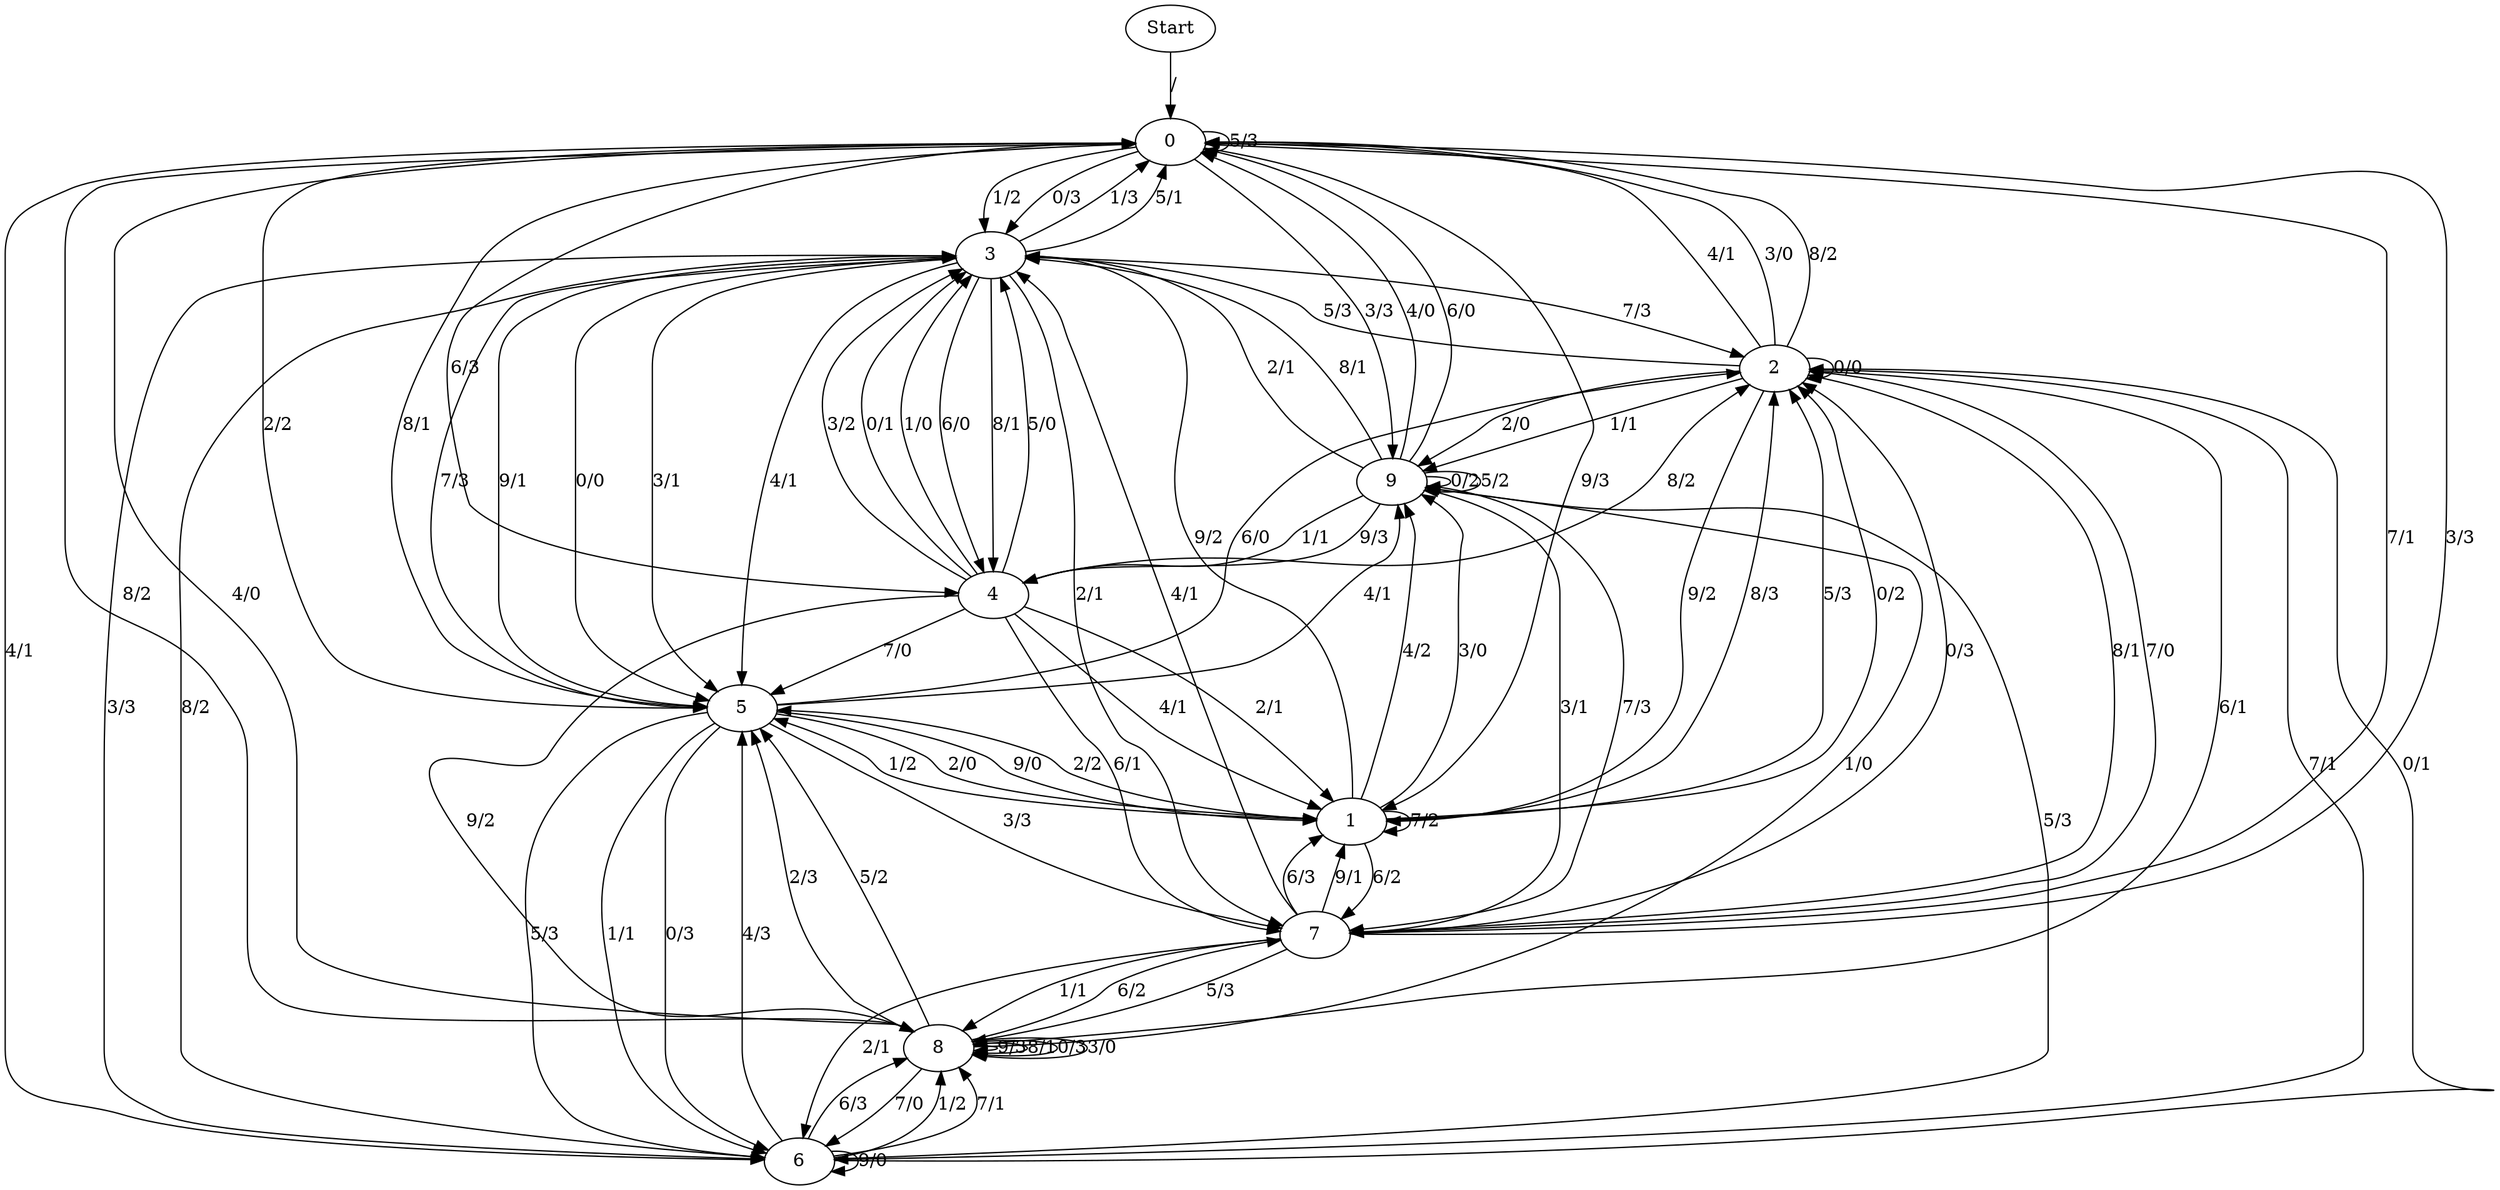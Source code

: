 digraph {
	Start -> 0 [label="/"]
	0 -> 3 [label="1/2"]
	0 -> 7 [label="7/1"]
	0 -> 4 [label="6/3"]
	0 -> 6 [label="4/1"]
	0 -> 1 [label="9/3"]
	0 -> 8 [label="8/2"]
	0 -> 5 [label="2/2"]
	0 -> 9 [label="3/3"]
	0 -> 3 [label="0/3"]
	0 -> 0 [label="5/3"]
	9 -> 0 [label="4/0"]
	9 -> 0 [label="6/0"]
	9 -> 3 [label="2/1"]
	9 -> 7 [label="3/1"]
	9 -> 4 [label="9/3"]
	9 -> 7 [label="7/3"]
	9 -> 9 [label="0/2"]
	9 -> 3 [label="8/1"]
	9 -> 4 [label="1/1"]
	9 -> 9 [label="5/2"]
	3 -> 0 [label="1/3"]
	3 -> 7 [label="2/1"]
	3 -> 5 [label="9/1"]
	3 -> 5 [label="0/0"]
	3 -> 0 [label="5/1"]
	3 -> 4 [label="6/0"]
	3 -> 5 [label="3/1"]
	3 -> 4 [label="8/1"]
	3 -> 5 [label="4/1"]
	3 -> 2 [label="7/3"]
	4 -> 2 [label="8/2"]
	4 -> 1 [label="2/1"]
	4 -> 3 [label="5/0"]
	4 -> 3 [label="1/0"]
	4 -> 5 [label="7/0"]
	4 -> 1 [label="4/1"]
	4 -> 8 [label="9/2"]
	4 -> 3 [label="0/1"]
	4 -> 3 [label="3/2"]
	4 -> 7 [label="6/1"]
	7 -> 3 [label="4/1"]
	7 -> 1 [label="6/3"]
	7 -> 2 [label="0/3"]
	7 -> 1 [label="9/1"]
	7 -> 8 [label="5/3"]
	7 -> 2 [label="8/1"]
	7 -> 0 [label="3/3"]
	7 -> 2 [label="7/0"]
	7 -> 8 [label="1/1"]
	7 -> 6 [label="2/1"]
	2 -> 0 [label="4/1"]
	2 -> 1 [label="9/2"]
	2 -> 9 [label="2/0"]
	2 -> 6 [label="7/1"]
	2 -> 0 [label="3/0"]
	2 -> 8 [label="6/1"]
	2 -> 0 [label="8/2"]
	2 -> 2 [label="0/0"]
	2 -> 9 [label="1/1"]
	2 -> 3 [label="5/3"]
	8 -> 8 [label="9/3"]
	8 -> 5 [label="2/3"]
	8 -> 0 [label="4/0"]
	8 -> 5 [label="5/2"]
	8 -> 9 [label="1/0"]
	8 -> 8 [label="8/1"]
	8 -> 8 [label="0/3"]
	8 -> 8 [label="3/0"]
	8 -> 7 [label="6/2"]
	8 -> 6 [label="7/0"]
	6 -> 8 [label="1/2"]
	6 -> 5 [label="4/3"]
	6 -> 6 [label="9/0"]
	6 -> 8 [label="7/1"]
	6 -> 2 [label="0/1"]
	6 -> 3 [label="3/3"]
	6 -> 8 [label="6/3"]
	6 -> 3 [label="8/2"]
	6 -> 9 [label="5/3"]
	5 -> 2 [label="6/0"]
	5 -> 0 [label="8/1"]
	5 -> 6 [label="5/3"]
	5 -> 3 [label="7/3"]
	5 -> 1 [label="9/0"]
	5 -> 9 [label="4/1"]
	5 -> 1 [label="2/0"]
	5 -> 6 [label="0/3"]
	5 -> 6 [label="1/1"]
	5 -> 7 [label="3/3"]
	1 -> 2 [label="8/3"]
	1 -> 1 [label="7/2"]
	1 -> 9 [label="3/0"]
	1 -> 9 [label="4/2"]
	1 -> 5 [label="2/2"]
	1 -> 5 [label="1/2"]
	1 -> 2 [label="5/3"]
	1 -> 7 [label="6/2"]
	1 -> 3 [label="9/2"]
	1 -> 2 [label="0/2"]
}